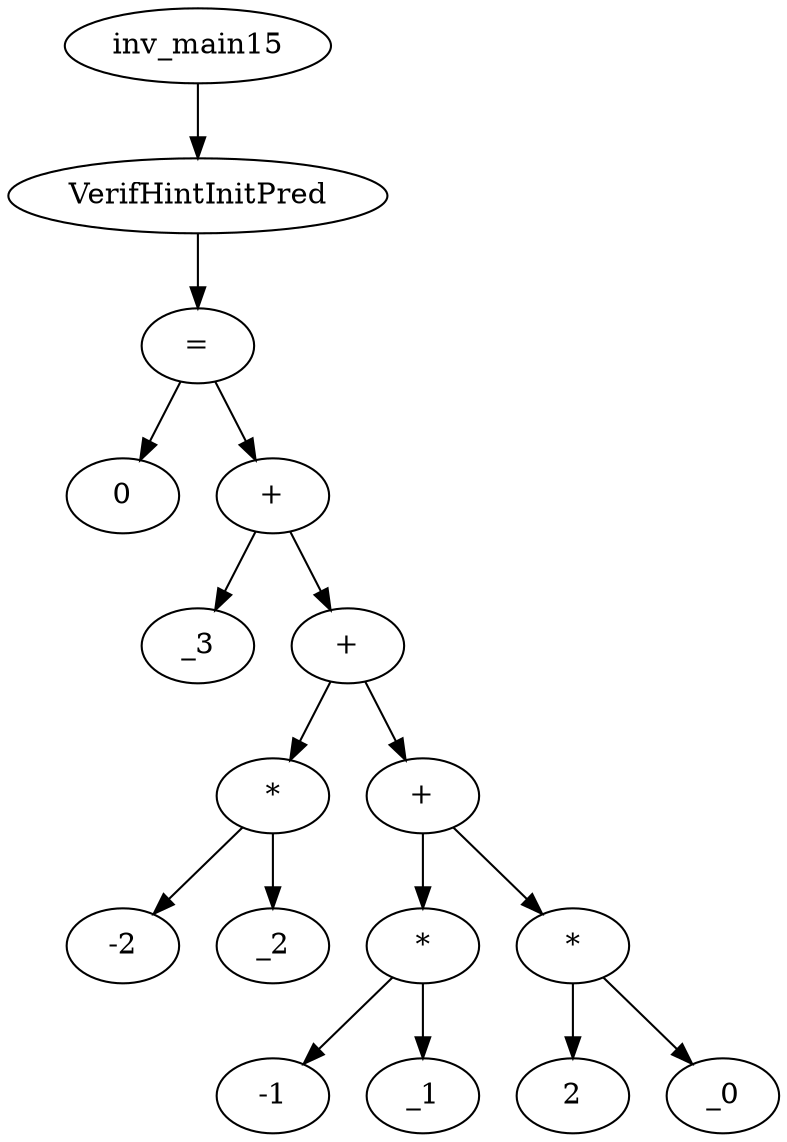 digraph dag {
0 [label="inv_main15"];
1 [label="VerifHintInitPred"];
2 [label="="];
3 [label="0"];
4 [label="+"];
5 [label="_3"];
6 [label="+"];
7 [label="*"];
8 [label="-2"];
9 [label="_2"];
10 [label="+"];
11 [label="*"];
12 [label="-1"];
13 [label="_1"];
14 [label="*"];
15 [label="2"];
16 [label="_0"];
0->1
1->2
2->4
2 -> 3
4->6
4 -> 5
6->7
6 -> 10
7->9
7 -> 8
10->11
10 -> 14
11->13
11 -> 12
14->16
14 -> 15
}

